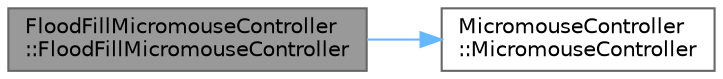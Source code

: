 digraph "FloodFillMicromouseController::FloodFillMicromouseController"
{
 // LATEX_PDF_SIZE
  bgcolor="transparent";
  edge [fontname=Helvetica,fontsize=10,labelfontname=Helvetica,labelfontsize=10];
  node [fontname=Helvetica,fontsize=10,shape=box,height=0.2,width=0.4];
  rankdir="LR";
  Node1 [id="Node000001",label="FloodFillMicromouseController\l::FloodFillMicromouseController",height=0.2,width=0.4,color="gray40", fillcolor="grey60", style="filled", fontcolor="black",tooltip=" "];
  Node1 -> Node2 [id="edge1_Node000001_Node000002",color="steelblue1",style="solid",tooltip=" "];
  Node2 [id="Node000002",label="MicromouseController\l::MicromouseController",height=0.2,width=0.4,color="grey40", fillcolor="white", style="filled",URL="$class_micromouse_controller.html#aafb74d69ef3adc328f62015273d75205",tooltip=" "];
}
